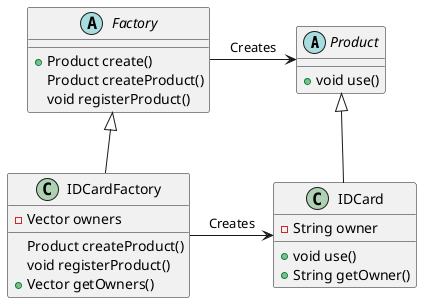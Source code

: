 @startuml

abstract class Product {
    +void use()
}

abstract class Factory {
    +Product create()
    Product createProduct()
    void registerProduct()
}

class IDCard extends Product {
    -String owner
    +void use()
    +String getOwner()
}

class IDCardFactory extends Factory {
    -Vector owners
    Product createProduct()
    void registerProduct()
    +Vector getOwners()
}

Factory -right--> Product : Creates
IDCardFactory -right--> IDCard : Creates
@enduml